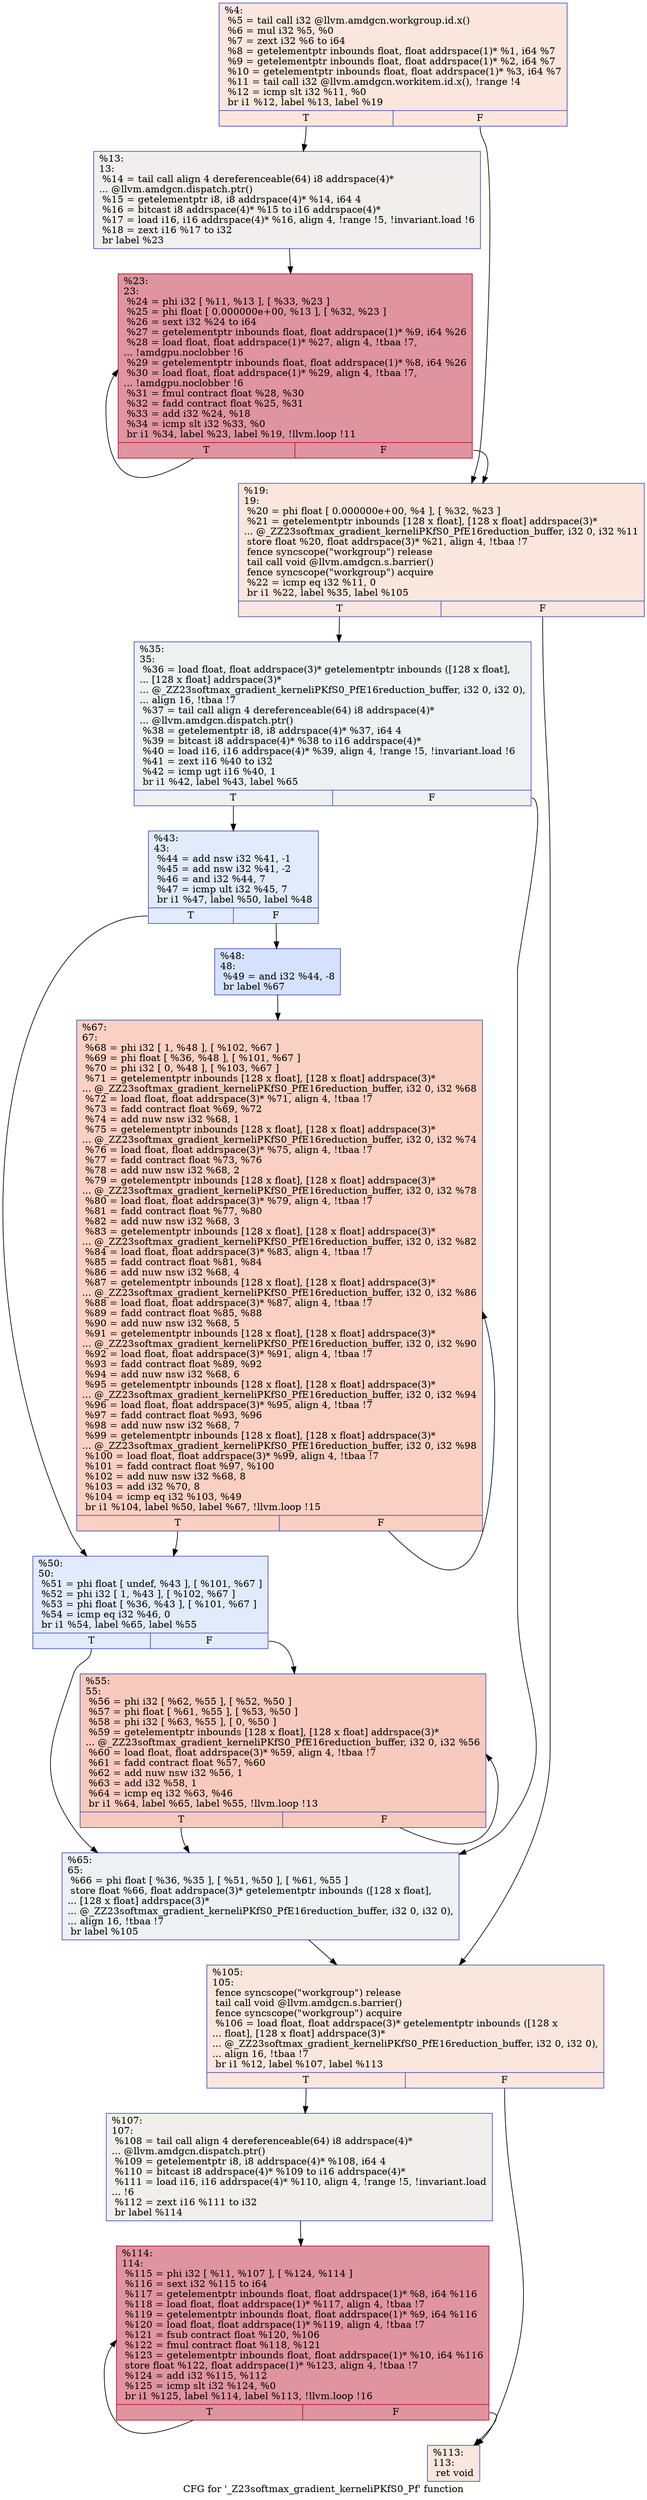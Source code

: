 digraph "CFG for '_Z23softmax_gradient_kerneliPKfS0_Pf' function" {
	label="CFG for '_Z23softmax_gradient_kerneliPKfS0_Pf' function";

	Node0x53ae9e0 [shape=record,color="#3d50c3ff", style=filled, fillcolor="#f3c7b170",label="{%4:\l  %5 = tail call i32 @llvm.amdgcn.workgroup.id.x()\l  %6 = mul i32 %5, %0\l  %7 = zext i32 %6 to i64\l  %8 = getelementptr inbounds float, float addrspace(1)* %1, i64 %7\l  %9 = getelementptr inbounds float, float addrspace(1)* %2, i64 %7\l  %10 = getelementptr inbounds float, float addrspace(1)* %3, i64 %7\l  %11 = tail call i32 @llvm.amdgcn.workitem.id.x(), !range !4\l  %12 = icmp slt i32 %11, %0\l  br i1 %12, label %13, label %19\l|{<s0>T|<s1>F}}"];
	Node0x53ae9e0:s0 -> Node0x53afd90;
	Node0x53ae9e0:s1 -> Node0x53afe20;
	Node0x53afd90 [shape=record,color="#3d50c3ff", style=filled, fillcolor="#e0dbd870",label="{%13:\l13:                                               \l  %14 = tail call align 4 dereferenceable(64) i8 addrspace(4)*\l... @llvm.amdgcn.dispatch.ptr()\l  %15 = getelementptr i8, i8 addrspace(4)* %14, i64 4\l  %16 = bitcast i8 addrspace(4)* %15 to i16 addrspace(4)*\l  %17 = load i16, i16 addrspace(4)* %16, align 4, !range !5, !invariant.load !6\l  %18 = zext i16 %17 to i32\l  br label %23\l}"];
	Node0x53afd90 -> Node0x53b0d20;
	Node0x53afe20 [shape=record,color="#3d50c3ff", style=filled, fillcolor="#f3c7b170",label="{%19:\l19:                                               \l  %20 = phi float [ 0.000000e+00, %4 ], [ %32, %23 ]\l  %21 = getelementptr inbounds [128 x float], [128 x float] addrspace(3)*\l... @_ZZ23softmax_gradient_kerneliPKfS0_PfE16reduction_buffer, i32 0, i32 %11\l  store float %20, float addrspace(3)* %21, align 4, !tbaa !7\l  fence syncscope(\"workgroup\") release\l  tail call void @llvm.amdgcn.s.barrier()\l  fence syncscope(\"workgroup\") acquire\l  %22 = icmp eq i32 %11, 0\l  br i1 %22, label %35, label %105\l|{<s0>T|<s1>F}}"];
	Node0x53afe20:s0 -> Node0x53b1fd0;
	Node0x53afe20:s1 -> Node0x53b2060;
	Node0x53b0d20 [shape=record,color="#b70d28ff", style=filled, fillcolor="#b70d2870",label="{%23:\l23:                                               \l  %24 = phi i32 [ %11, %13 ], [ %33, %23 ]\l  %25 = phi float [ 0.000000e+00, %13 ], [ %32, %23 ]\l  %26 = sext i32 %24 to i64\l  %27 = getelementptr inbounds float, float addrspace(1)* %9, i64 %26\l  %28 = load float, float addrspace(1)* %27, align 4, !tbaa !7,\l... !amdgpu.noclobber !6\l  %29 = getelementptr inbounds float, float addrspace(1)* %8, i64 %26\l  %30 = load float, float addrspace(1)* %29, align 4, !tbaa !7,\l... !amdgpu.noclobber !6\l  %31 = fmul contract float %28, %30\l  %32 = fadd contract float %25, %31\l  %33 = add i32 %24, %18\l  %34 = icmp slt i32 %33, %0\l  br i1 %34, label %23, label %19, !llvm.loop !11\l|{<s0>T|<s1>F}}"];
	Node0x53b0d20:s0 -> Node0x53b0d20;
	Node0x53b0d20:s1 -> Node0x53afe20;
	Node0x53b1fd0 [shape=record,color="#3d50c3ff", style=filled, fillcolor="#d9dce170",label="{%35:\l35:                                               \l  %36 = load float, float addrspace(3)* getelementptr inbounds ([128 x float],\l... [128 x float] addrspace(3)*\l... @_ZZ23softmax_gradient_kerneliPKfS0_PfE16reduction_buffer, i32 0, i32 0),\l... align 16, !tbaa !7\l  %37 = tail call align 4 dereferenceable(64) i8 addrspace(4)*\l... @llvm.amdgcn.dispatch.ptr()\l  %38 = getelementptr i8, i8 addrspace(4)* %37, i64 4\l  %39 = bitcast i8 addrspace(4)* %38 to i16 addrspace(4)*\l  %40 = load i16, i16 addrspace(4)* %39, align 4, !range !5, !invariant.load !6\l  %41 = zext i16 %40 to i32\l  %42 = icmp ugt i16 %40, 1\l  br i1 %42, label %43, label %65\l|{<s0>T|<s1>F}}"];
	Node0x53b1fd0:s0 -> Node0x53b3790;
	Node0x53b1fd0:s1 -> Node0x53b4460;
	Node0x53b3790 [shape=record,color="#3d50c3ff", style=filled, fillcolor="#bbd1f870",label="{%43:\l43:                                               \l  %44 = add nsw i32 %41, -1\l  %45 = add nsw i32 %41, -2\l  %46 = and i32 %44, 7\l  %47 = icmp ult i32 %45, 7\l  br i1 %47, label %50, label %48\l|{<s0>T|<s1>F}}"];
	Node0x53b3790:s0 -> Node0x53b47d0;
	Node0x53b3790:s1 -> Node0x53b4820;
	Node0x53b4820 [shape=record,color="#3d50c3ff", style=filled, fillcolor="#9ebeff70",label="{%48:\l48:                                               \l  %49 = and i32 %44, -8\l  br label %67\l}"];
	Node0x53b4820 -> Node0x53b4a20;
	Node0x53b47d0 [shape=record,color="#3d50c3ff", style=filled, fillcolor="#bbd1f870",label="{%50:\l50:                                               \l  %51 = phi float [ undef, %43 ], [ %101, %67 ]\l  %52 = phi i32 [ 1, %43 ], [ %102, %67 ]\l  %53 = phi float [ %36, %43 ], [ %101, %67 ]\l  %54 = icmp eq i32 %46, 0\l  br i1 %54, label %65, label %55\l|{<s0>T|<s1>F}}"];
	Node0x53b47d0:s0 -> Node0x53b4460;
	Node0x53b47d0:s1 -> Node0x53b4e50;
	Node0x53b4e50 [shape=record,color="#3d50c3ff", style=filled, fillcolor="#ef886b70",label="{%55:\l55:                                               \l  %56 = phi i32 [ %62, %55 ], [ %52, %50 ]\l  %57 = phi float [ %61, %55 ], [ %53, %50 ]\l  %58 = phi i32 [ %63, %55 ], [ 0, %50 ]\l  %59 = getelementptr inbounds [128 x float], [128 x float] addrspace(3)*\l... @_ZZ23softmax_gradient_kerneliPKfS0_PfE16reduction_buffer, i32 0, i32 %56\l  %60 = load float, float addrspace(3)* %59, align 4, !tbaa !7\l  %61 = fadd contract float %57, %60\l  %62 = add nuw nsw i32 %56, 1\l  %63 = add i32 %58, 1\l  %64 = icmp eq i32 %63, %46\l  br i1 %64, label %65, label %55, !llvm.loop !13\l|{<s0>T|<s1>F}}"];
	Node0x53b4e50:s0 -> Node0x53b4460;
	Node0x53b4e50:s1 -> Node0x53b4e50;
	Node0x53b4460 [shape=record,color="#3d50c3ff", style=filled, fillcolor="#d9dce170",label="{%65:\l65:                                               \l  %66 = phi float [ %36, %35 ], [ %51, %50 ], [ %61, %55 ]\l  store float %66, float addrspace(3)* getelementptr inbounds ([128 x float],\l... [128 x float] addrspace(3)*\l... @_ZZ23softmax_gradient_kerneliPKfS0_PfE16reduction_buffer, i32 0, i32 0),\l... align 16, !tbaa !7\l  br label %105\l}"];
	Node0x53b4460 -> Node0x53b2060;
	Node0x53b4a20 [shape=record,color="#3d50c3ff", style=filled, fillcolor="#f3947570",label="{%67:\l67:                                               \l  %68 = phi i32 [ 1, %48 ], [ %102, %67 ]\l  %69 = phi float [ %36, %48 ], [ %101, %67 ]\l  %70 = phi i32 [ 0, %48 ], [ %103, %67 ]\l  %71 = getelementptr inbounds [128 x float], [128 x float] addrspace(3)*\l... @_ZZ23softmax_gradient_kerneliPKfS0_PfE16reduction_buffer, i32 0, i32 %68\l  %72 = load float, float addrspace(3)* %71, align 4, !tbaa !7\l  %73 = fadd contract float %69, %72\l  %74 = add nuw nsw i32 %68, 1\l  %75 = getelementptr inbounds [128 x float], [128 x float] addrspace(3)*\l... @_ZZ23softmax_gradient_kerneliPKfS0_PfE16reduction_buffer, i32 0, i32 %74\l  %76 = load float, float addrspace(3)* %75, align 4, !tbaa !7\l  %77 = fadd contract float %73, %76\l  %78 = add nuw nsw i32 %68, 2\l  %79 = getelementptr inbounds [128 x float], [128 x float] addrspace(3)*\l... @_ZZ23softmax_gradient_kerneliPKfS0_PfE16reduction_buffer, i32 0, i32 %78\l  %80 = load float, float addrspace(3)* %79, align 4, !tbaa !7\l  %81 = fadd contract float %77, %80\l  %82 = add nuw nsw i32 %68, 3\l  %83 = getelementptr inbounds [128 x float], [128 x float] addrspace(3)*\l... @_ZZ23softmax_gradient_kerneliPKfS0_PfE16reduction_buffer, i32 0, i32 %82\l  %84 = load float, float addrspace(3)* %83, align 4, !tbaa !7\l  %85 = fadd contract float %81, %84\l  %86 = add nuw nsw i32 %68, 4\l  %87 = getelementptr inbounds [128 x float], [128 x float] addrspace(3)*\l... @_ZZ23softmax_gradient_kerneliPKfS0_PfE16reduction_buffer, i32 0, i32 %86\l  %88 = load float, float addrspace(3)* %87, align 4, !tbaa !7\l  %89 = fadd contract float %85, %88\l  %90 = add nuw nsw i32 %68, 5\l  %91 = getelementptr inbounds [128 x float], [128 x float] addrspace(3)*\l... @_ZZ23softmax_gradient_kerneliPKfS0_PfE16reduction_buffer, i32 0, i32 %90\l  %92 = load float, float addrspace(3)* %91, align 4, !tbaa !7\l  %93 = fadd contract float %89, %92\l  %94 = add nuw nsw i32 %68, 6\l  %95 = getelementptr inbounds [128 x float], [128 x float] addrspace(3)*\l... @_ZZ23softmax_gradient_kerneliPKfS0_PfE16reduction_buffer, i32 0, i32 %94\l  %96 = load float, float addrspace(3)* %95, align 4, !tbaa !7\l  %97 = fadd contract float %93, %96\l  %98 = add nuw nsw i32 %68, 7\l  %99 = getelementptr inbounds [128 x float], [128 x float] addrspace(3)*\l... @_ZZ23softmax_gradient_kerneliPKfS0_PfE16reduction_buffer, i32 0, i32 %98\l  %100 = load float, float addrspace(3)* %99, align 4, !tbaa !7\l  %101 = fadd contract float %97, %100\l  %102 = add nuw nsw i32 %68, 8\l  %103 = add i32 %70, 8\l  %104 = icmp eq i32 %103, %49\l  br i1 %104, label %50, label %67, !llvm.loop !15\l|{<s0>T|<s1>F}}"];
	Node0x53b4a20:s0 -> Node0x53b47d0;
	Node0x53b4a20:s1 -> Node0x53b4a20;
	Node0x53b2060 [shape=record,color="#3d50c3ff", style=filled, fillcolor="#f3c7b170",label="{%105:\l105:                                              \l  fence syncscope(\"workgroup\") release\l  tail call void @llvm.amdgcn.s.barrier()\l  fence syncscope(\"workgroup\") acquire\l  %106 = load float, float addrspace(3)* getelementptr inbounds ([128 x\l... float], [128 x float] addrspace(3)*\l... @_ZZ23softmax_gradient_kerneliPKfS0_PfE16reduction_buffer, i32 0, i32 0),\l... align 16, !tbaa !7\l  br i1 %12, label %107, label %113\l|{<s0>T|<s1>F}}"];
	Node0x53b2060:s0 -> Node0x53b7530;
	Node0x53b2060:s1 -> Node0x53b7580;
	Node0x53b7530 [shape=record,color="#3d50c3ff", style=filled, fillcolor="#e0dbd870",label="{%107:\l107:                                              \l  %108 = tail call align 4 dereferenceable(64) i8 addrspace(4)*\l... @llvm.amdgcn.dispatch.ptr()\l  %109 = getelementptr i8, i8 addrspace(4)* %108, i64 4\l  %110 = bitcast i8 addrspace(4)* %109 to i16 addrspace(4)*\l  %111 = load i16, i16 addrspace(4)* %110, align 4, !range !5, !invariant.load\l... !6\l  %112 = zext i16 %111 to i32\l  br label %114\l}"];
	Node0x53b7530 -> Node0x53b7940;
	Node0x53b7580 [shape=record,color="#3d50c3ff", style=filled, fillcolor="#f3c7b170",label="{%113:\l113:                                              \l  ret void\l}"];
	Node0x53b7940 [shape=record,color="#b70d28ff", style=filled, fillcolor="#b70d2870",label="{%114:\l114:                                              \l  %115 = phi i32 [ %11, %107 ], [ %124, %114 ]\l  %116 = sext i32 %115 to i64\l  %117 = getelementptr inbounds float, float addrspace(1)* %8, i64 %116\l  %118 = load float, float addrspace(1)* %117, align 4, !tbaa !7\l  %119 = getelementptr inbounds float, float addrspace(1)* %9, i64 %116\l  %120 = load float, float addrspace(1)* %119, align 4, !tbaa !7\l  %121 = fsub contract float %120, %106\l  %122 = fmul contract float %118, %121\l  %123 = getelementptr inbounds float, float addrspace(1)* %10, i64 %116\l  store float %122, float addrspace(1)* %123, align 4, !tbaa !7\l  %124 = add i32 %115, %112\l  %125 = icmp slt i32 %124, %0\l  br i1 %125, label %114, label %113, !llvm.loop !16\l|{<s0>T|<s1>F}}"];
	Node0x53b7940:s0 -> Node0x53b7940;
	Node0x53b7940:s1 -> Node0x53b7580;
}
